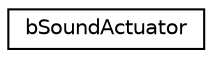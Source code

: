 digraph G
{
  edge [fontname="Helvetica",fontsize="10",labelfontname="Helvetica",labelfontsize="10"];
  node [fontname="Helvetica",fontsize="10",shape=record];
  rankdir=LR;
  Node1 [label="bSoundActuator",height=0.2,width=0.4,color="black", fillcolor="white", style="filled",URL="$d1/da3/structbSoundActuator.html"];
}
